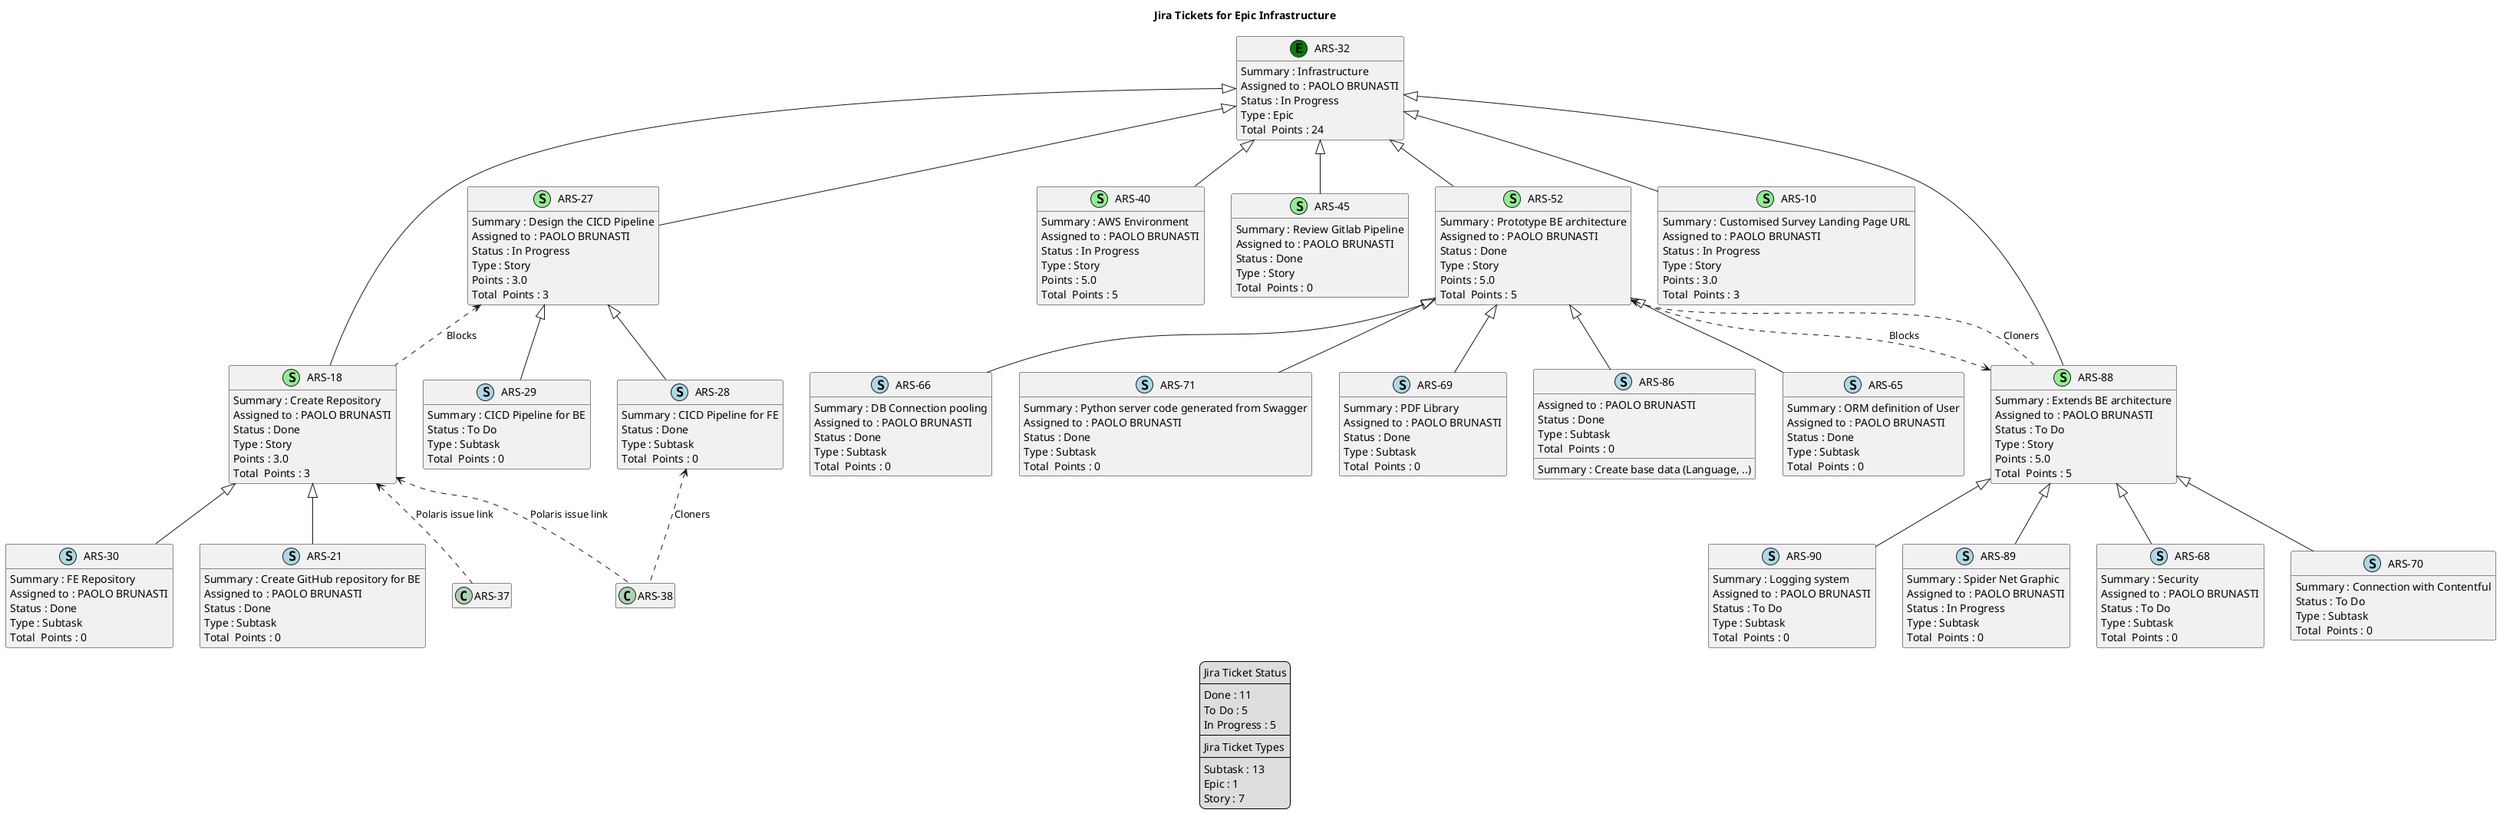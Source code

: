 @startuml
'https://plantuml.com/class-diagram

' GENERATE CLASS DIAGRAM ===========
' Generated at    : Tue May 21 11:41:23 CEST 2024

title Jira Tickets for Epic Infrastructure
hide empty members

legend
Jira Ticket Status
----
Done : 11
To Do : 5
In Progress : 5
----
Jira Ticket Types
----
Subtask : 13
Epic : 1
Story : 7
end legend


' Tickets =======
class "ARS-27" << (S,lightgreen) >> {
 Summary : Design the CICD Pipeline
 Assigned to : PAOLO BRUNASTI
 Status : In Progress
 Type : Story
 Points : 3.0
Total  Points : 3
}

class "ARS-28" << (S,lightblue) >> {
 Summary : CICD Pipeline for FE
 Status : Done
 Type : Subtask
Total  Points : 0
}

class "ARS-18" << (S,lightgreen) >> {
 Summary : Create Repository
 Assigned to : PAOLO BRUNASTI
 Status : Done
 Type : Story
 Points : 3.0
Total  Points : 3
}

class "ARS-29" << (S,lightblue) >> {
 Summary : CICD Pipeline for BE
 Status : To Do
 Type : Subtask
Total  Points : 0
}

class "ARS-70" << (S,lightblue) >> {
 Summary : Connection with Contentful
 Status : To Do
 Type : Subtask
Total  Points : 0
}

class "ARS-71" << (S,lightblue) >> {
 Summary : Python server code generated from Swagger
 Assigned to : PAOLO BRUNASTI
 Status : Done
 Type : Subtask
Total  Points : 0
}

class "ARS-40" << (S,lightgreen) >> {
 Summary : AWS Environment
 Assigned to : PAOLO BRUNASTI
 Status : In Progress
 Type : Story
 Points : 5.0
Total  Points : 5
}

class "ARS-90" << (S,lightblue) >> {
 Summary : Logging system
 Assigned to : PAOLO BRUNASTI
 Status : To Do
 Type : Subtask
Total  Points : 0
}

class "ARS-45" << (S,lightgreen) >> {
 Summary : Review Gitlab Pipeline
 Assigned to : PAOLO BRUNASTI
 Status : Done
 Type : Story
Total  Points : 0
}

class "ARS-89" << (S,lightblue) >> {
 Summary : Spider Net Graphic
 Assigned to : PAOLO BRUNASTI
 Status : In Progress
 Type : Subtask
Total  Points : 0
}

class "ARS-68" << (S,lightblue) >> {
 Summary : Security
 Assigned to : PAOLO BRUNASTI
 Status : To Do
 Type : Subtask
Total  Points : 0
}

class "ARS-69" << (S,lightblue) >> {
 Summary : PDF Library
 Assigned to : PAOLO BRUNASTI
 Status : Done
 Type : Subtask
Total  Points : 0
}

class "ARS-52" << (S,lightgreen) >> {
 Summary : Prototype BE architecture
 Assigned to : PAOLO BRUNASTI
 Status : Done
 Type : Story
 Points : 5.0
Total  Points : 5
}

class "ARS-30" << (S,lightblue) >> {
 Summary : FE Repository
 Assigned to : PAOLO BRUNASTI
 Status : Done
 Type : Subtask
Total  Points : 0
}

class "ARS-86" << (S,lightblue) >> {
 Summary : Create base data (Language, ..)
 Assigned to : PAOLO BRUNASTI
 Status : Done
 Type : Subtask
Total  Points : 0
}

class "ARS-32" << (E,green) >> {
 Summary : Infrastructure
 Assigned to : PAOLO BRUNASTI
 Status : In Progress
 Type : Epic
Total  Points : 24
}

class "ARS-10" << (S,lightgreen) >> {
 Summary : Customised Survey Landing Page URL
 Assigned to : PAOLO BRUNASTI
 Status : In Progress
 Type : Story
 Points : 3.0
Total  Points : 3
}

class "ARS-65" << (S,lightblue) >> {
 Summary : ORM definition of User
 Assigned to : PAOLO BRUNASTI
 Status : Done
 Type : Subtask
Total  Points : 0
}

class "ARS-21" << (S,lightblue) >> {
 Summary : Create GitHub repository for BE
 Assigned to : PAOLO BRUNASTI
 Status : Done
 Type : Subtask
Total  Points : 0
}

class "ARS-88" << (S,lightgreen) >> {
 Summary : Extends BE architecture
 Assigned to : PAOLO BRUNASTI
 Status : To Do
 Type : Story
 Points : 5.0
Total  Points : 5
}

class "ARS-66" << (S,lightblue) >> {
 Summary : DB Connection pooling
 Assigned to : PAOLO BRUNASTI
 Status : Done
 Type : Subtask
Total  Points : 0
}



' Links =======

' Parents =======
"ARS-32" <|-- "ARS-27"
"ARS-27" <|-- "ARS-28"
"ARS-32" <|-- "ARS-18"
"ARS-27" <|-- "ARS-29"
"ARS-88" <|-- "ARS-70"
"ARS-52" <|-- "ARS-71"
"ARS-32" <|-- "ARS-40"
"ARS-88" <|-- "ARS-90"
"ARS-32" <|-- "ARS-45"
"ARS-88" <|-- "ARS-89"
"ARS-88" <|-- "ARS-68"
"ARS-52" <|-- "ARS-69"
"ARS-32" <|-- "ARS-52"
"ARS-18" <|-- "ARS-30"
"ARS-52" <|-- "ARS-86"
"ARS-32" <|-- "ARS-10"
"ARS-52" <|-- "ARS-65"
"ARS-18" <|-- "ARS-21"
"ARS-32" <|-- "ARS-88"
"ARS-52" <|-- "ARS-66"

"ARS-27" <.. "ARS-18" : Blocks

"ARS-28" <.. "ARS-38" : Cloners

"ARS-18" <.. "ARS-37" : Polaris issue link

"ARS-18" <.. "ARS-38" : Polaris issue link

"ARS-52" <.. "ARS-88" : Cloners

"ARS-88" <.. "ARS-52" : Blocks



@enduml
